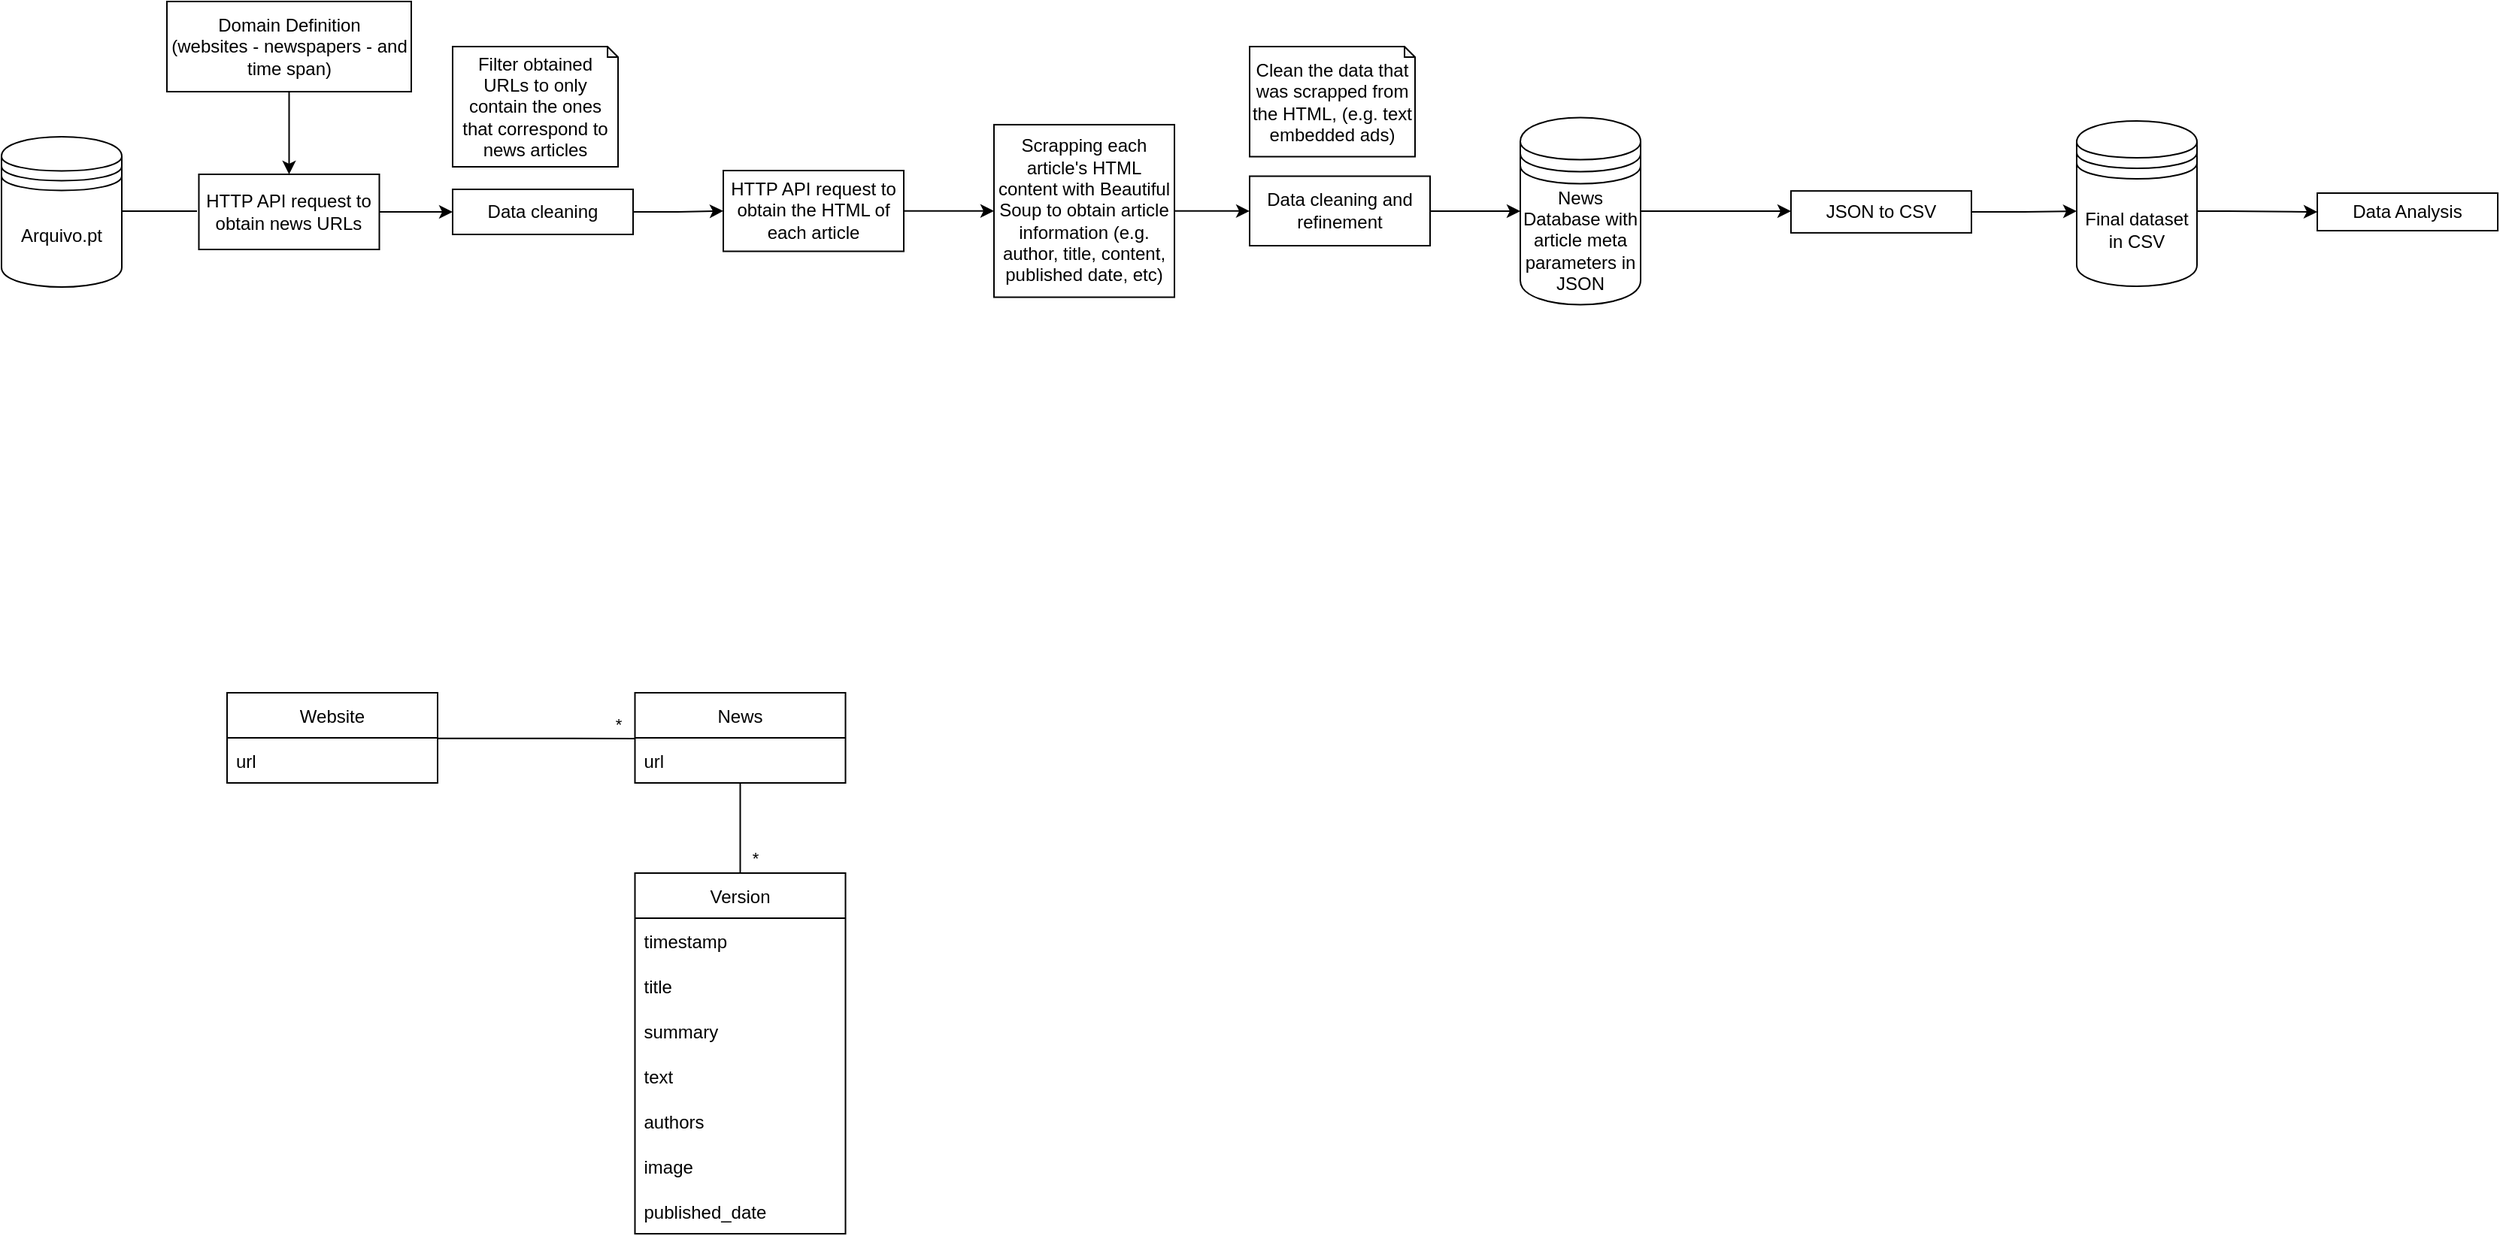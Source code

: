 <mxfile version="15.7.0" type="github">
  <diagram id="SWPLuQD_uAmGsCWUyiwx" name="Page-1">
    <mxGraphModel dx="1881" dy="611" grid="1" gridSize="10" guides="1" tooltips="1" connect="1" arrows="1" fold="1" page="1" pageScale="1" pageWidth="827" pageHeight="1169" math="0" shadow="0">
      <root>
        <mxCell id="0" />
        <mxCell id="1" parent="0" />
        <mxCell id="3FM2HRUyS4M1R4F6BxjH-5" style="edgeStyle=orthogonalEdgeStyle;rounded=0;orthogonalLoop=1;jettySize=auto;html=1;fontColor=default;startArrow=none;strokeColor=default;labelBackgroundColor=default;endArrow=classic;endFill=1;" parent="1" source="zDQDlWeWseVo2ebbtp9s-18" target="zDQDlWeWseVo2ebbtp9s-20" edge="1">
          <mxGeometry relative="1" as="geometry">
            <mxPoint x="420" y="159.31" as="sourcePoint" />
            <mxPoint x="480" y="159.31" as="targetPoint" />
          </mxGeometry>
        </mxCell>
        <mxCell id="3FM2HRUyS4M1R4F6BxjH-7" value="" style="edgeStyle=orthogonalEdgeStyle;rounded=0;orthogonalLoop=1;jettySize=auto;html=1;entryX=0;entryY=0.5;entryDx=0;entryDy=0;fontColor=default;endArrow=none;" parent="1" edge="1">
          <mxGeometry relative="1" as="geometry">
            <mxPoint x="60" y="239.5" as="sourcePoint" />
            <mxPoint x="110" y="239.5" as="targetPoint" />
          </mxGeometry>
        </mxCell>
        <mxCell id="3FM2HRUyS4M1R4F6BxjH-17" style="edgeStyle=orthogonalEdgeStyle;rounded=0;orthogonalLoop=1;jettySize=auto;html=1;labelBackgroundColor=default;fontColor=default;strokeColor=default;entryX=0.5;entryY=0;entryDx=0;entryDy=0;" parent="1" source="3FM2HRUyS4M1R4F6BxjH-10" target="3FM2HRUyS4M1R4F6BxjH-12" edge="1">
          <mxGeometry relative="1" as="geometry">
            <mxPoint x="171.25" y="220" as="targetPoint" />
          </mxGeometry>
        </mxCell>
        <mxCell id="3FM2HRUyS4M1R4F6BxjH-10" value="Domain Definition&lt;br&gt;(websites - newspapers - and time span)" style="rounded=0;whiteSpace=wrap;html=1;fontColor=default;strokeColor=default;fillColor=default;" parent="1" vertex="1">
          <mxGeometry x="90" y="100" width="162.5" height="60" as="geometry" />
        </mxCell>
        <mxCell id="3FM2HRUyS4M1R4F6BxjH-12" value="&lt;span&gt;HTTP API request to obtain news URLs&lt;/span&gt;" style="rounded=0;whiteSpace=wrap;html=1;fontColor=default;strokeColor=default;fillColor=default;" parent="1" vertex="1">
          <mxGeometry x="111.25" y="215" width="120" height="50" as="geometry" />
        </mxCell>
        <mxCell id="3FM2HRUyS4M1R4F6BxjH-13" value="Arquivo.pt" style="shape=datastore;whiteSpace=wrap;html=1;fontColor=default;strokeColor=default;fillColor=default;" parent="1" vertex="1">
          <mxGeometry x="-20" y="190" width="80" height="100" as="geometry" />
        </mxCell>
        <mxCell id="3FM2HRUyS4M1R4F6BxjH-15" style="edgeStyle=orthogonalEdgeStyle;rounded=0;orthogonalLoop=1;jettySize=auto;html=1;labelBackgroundColor=default;fontColor=default;strokeColor=default;endArrow=classic;endFill=1;entryX=0;entryY=0.5;entryDx=0;entryDy=0;" parent="1" source="zDQDlWeWseVo2ebbtp9s-20" edge="1" target="3FM2HRUyS4M1R4F6BxjH-16">
          <mxGeometry relative="1" as="geometry">
            <mxPoint x="620" y="240" as="targetPoint" />
            <Array as="points" />
            <mxPoint x="550" y="360" as="sourcePoint" />
          </mxGeometry>
        </mxCell>
        <mxCell id="3FM2HRUyS4M1R4F6BxjH-19" style="edgeStyle=orthogonalEdgeStyle;rounded=0;orthogonalLoop=1;jettySize=auto;html=1;labelBackgroundColor=default;fontColor=default;strokeColor=default;endArrow=classic;endFill=1;" parent="1" source="3FM2HRUyS4M1R4F6BxjH-16" target="zDQDlWeWseVo2ebbtp9s-21" edge="1">
          <mxGeometry relative="1" as="geometry">
            <mxPoint x="730" y="100" as="targetPoint" />
          </mxGeometry>
        </mxCell>
        <mxCell id="3FM2HRUyS4M1R4F6BxjH-16" value="&lt;span&gt;Scrapping each article&#39;s HTML content with Beautiful Soup to obtain article information (e.g. author, title, content, published date, etc)&lt;/span&gt;" style="rounded=0;whiteSpace=wrap;html=1;fontColor=default;strokeColor=default;fillColor=default;" parent="1" vertex="1">
          <mxGeometry x="640" y="181.97" width="120" height="114.81" as="geometry" />
        </mxCell>
        <mxCell id="3FM2HRUyS4M1R4F6BxjH-21" style="edgeStyle=orthogonalEdgeStyle;rounded=0;orthogonalLoop=1;jettySize=auto;html=1;labelBackgroundColor=default;fontColor=default;strokeColor=default;endArrow=classic;endFill=1;" parent="1" source="3FM2HRUyS4M1R4F6BxjH-18" edge="1">
          <mxGeometry relative="1" as="geometry">
            <mxPoint x="1170" y="239.5" as="targetPoint" />
          </mxGeometry>
        </mxCell>
        <mxCell id="3FM2HRUyS4M1R4F6BxjH-18" value="News Database with article meta parameters in JSON" style="shape=datastore;whiteSpace=wrap;html=1;fontColor=default;strokeColor=default;fillColor=default;" parent="1" vertex="1">
          <mxGeometry x="990" y="177.25" width="80" height="124.5" as="geometry" />
        </mxCell>
        <mxCell id="3FM2HRUyS4M1R4F6BxjH-23" style="edgeStyle=orthogonalEdgeStyle;rounded=0;orthogonalLoop=1;jettySize=auto;html=1;labelBackgroundColor=default;fontColor=default;strokeColor=default;" parent="1" source="3FM2HRUyS4M1R4F6BxjH-22" edge="1">
          <mxGeometry relative="1" as="geometry">
            <mxPoint x="1360" y="239.5" as="targetPoint" />
          </mxGeometry>
        </mxCell>
        <mxCell id="3FM2HRUyS4M1R4F6BxjH-22" value="&lt;span&gt;JSON to CSV&lt;/span&gt;" style="rounded=0;whiteSpace=wrap;html=1;fontColor=default;strokeColor=default;fillColor=default;" parent="1" vertex="1">
          <mxGeometry x="1170" y="226.07" width="120" height="27.87" as="geometry" />
        </mxCell>
        <mxCell id="3FM2HRUyS4M1R4F6BxjH-29" style="edgeStyle=orthogonalEdgeStyle;rounded=0;orthogonalLoop=1;jettySize=auto;html=1;entryX=0;entryY=0.5;entryDx=0;entryDy=0;labelBackgroundColor=default;fontColor=default;strokeColor=default;" parent="1" source="3FM2HRUyS4M1R4F6BxjH-25" target="3FM2HRUyS4M1R4F6BxjH-28" edge="1">
          <mxGeometry relative="1" as="geometry">
            <Array as="points">
              <mxPoint x="1460" y="239.5" />
              <mxPoint x="1460" y="239.5" />
            </Array>
          </mxGeometry>
        </mxCell>
        <mxCell id="3FM2HRUyS4M1R4F6BxjH-25" value="Final dataset in CSV" style="shape=datastore;whiteSpace=wrap;html=1;fontColor=default;strokeColor=default;fillColor=default;" parent="1" vertex="1">
          <mxGeometry x="1360" y="179.5" width="80" height="110" as="geometry" />
        </mxCell>
        <mxCell id="3FM2HRUyS4M1R4F6BxjH-28" value="&lt;span&gt;Data Analysis&lt;/span&gt;" style="rounded=0;whiteSpace=wrap;html=1;fontColor=default;strokeColor=default;fillColor=default;" parent="1" vertex="1">
          <mxGeometry x="1520" y="227.5" width="120" height="25" as="geometry" />
        </mxCell>
        <mxCell id="XwUieqV6MBhT14_o7JyP-1" value="Website" style="swimlane;fontStyle=0;childLayout=stackLayout;horizontal=1;startSize=30;horizontalStack=0;resizeParent=1;resizeParentMax=0;resizeLast=0;collapsible=1;marginBottom=0;" parent="1" vertex="1">
          <mxGeometry x="130" y="560" width="140" height="60" as="geometry" />
        </mxCell>
        <mxCell id="XwUieqV6MBhT14_o7JyP-36" value="url" style="text;strokeColor=none;fillColor=none;align=left;verticalAlign=middle;spacingLeft=4;spacingRight=4;overflow=hidden;points=[[0,0.5],[1,0.5]];portConstraint=eastwest;rotatable=0;" parent="XwUieqV6MBhT14_o7JyP-1" vertex="1">
          <mxGeometry y="30" width="140" height="30" as="geometry" />
        </mxCell>
        <mxCell id="XwUieqV6MBhT14_o7JyP-10" value="News" style="swimlane;fontStyle=0;childLayout=stackLayout;horizontal=1;startSize=30;horizontalStack=0;resizeParent=1;resizeParentMax=0;resizeLast=0;collapsible=1;marginBottom=0;" parent="1" vertex="1">
          <mxGeometry x="401.25" y="560" width="140" height="60" as="geometry" />
        </mxCell>
        <mxCell id="XwUieqV6MBhT14_o7JyP-37" value="url" style="text;strokeColor=none;fillColor=none;align=left;verticalAlign=middle;spacingLeft=4;spacingRight=4;overflow=hidden;points=[[0,0.5],[1,0.5]];portConstraint=eastwest;rotatable=0;" parent="XwUieqV6MBhT14_o7JyP-10" vertex="1">
          <mxGeometry y="30" width="140" height="30" as="geometry" />
        </mxCell>
        <mxCell id="XwUieqV6MBhT14_o7JyP-14" value="Version" style="swimlane;fontStyle=0;childLayout=stackLayout;horizontal=1;startSize=30;horizontalStack=0;resizeParent=1;resizeParentMax=0;resizeLast=0;collapsible=1;marginBottom=0;" parent="1" vertex="1">
          <mxGeometry x="401.25" y="680" width="140" height="240" as="geometry" />
        </mxCell>
        <mxCell id="XwUieqV6MBhT14_o7JyP-15" value="timestamp" style="text;strokeColor=none;fillColor=none;align=left;verticalAlign=middle;spacingLeft=4;spacingRight=4;overflow=hidden;points=[[0,0.5],[1,0.5]];portConstraint=eastwest;rotatable=0;" parent="XwUieqV6MBhT14_o7JyP-14" vertex="1">
          <mxGeometry y="30" width="140" height="30" as="geometry" />
        </mxCell>
        <mxCell id="XwUieqV6MBhT14_o7JyP-39" value="title" style="text;strokeColor=none;fillColor=none;align=left;verticalAlign=middle;spacingLeft=4;spacingRight=4;overflow=hidden;points=[[0,0.5],[1,0.5]];portConstraint=eastwest;rotatable=0;" parent="XwUieqV6MBhT14_o7JyP-14" vertex="1">
          <mxGeometry y="60" width="140" height="30" as="geometry" />
        </mxCell>
        <mxCell id="XwUieqV6MBhT14_o7JyP-40" value="summary" style="text;strokeColor=none;fillColor=none;align=left;verticalAlign=middle;spacingLeft=4;spacingRight=4;overflow=hidden;points=[[0,0.5],[1,0.5]];portConstraint=eastwest;rotatable=0;" parent="XwUieqV6MBhT14_o7JyP-14" vertex="1">
          <mxGeometry y="90" width="140" height="30" as="geometry" />
        </mxCell>
        <mxCell id="XwUieqV6MBhT14_o7JyP-42" value="text" style="text;strokeColor=none;fillColor=none;align=left;verticalAlign=middle;spacingLeft=4;spacingRight=4;overflow=hidden;points=[[0,0.5],[1,0.5]];portConstraint=eastwest;rotatable=0;" parent="XwUieqV6MBhT14_o7JyP-14" vertex="1">
          <mxGeometry y="120" width="140" height="30" as="geometry" />
        </mxCell>
        <mxCell id="XwUieqV6MBhT14_o7JyP-41" value="authors" style="text;strokeColor=none;fillColor=none;align=left;verticalAlign=middle;spacingLeft=4;spacingRight=4;overflow=hidden;points=[[0,0.5],[1,0.5]];portConstraint=eastwest;rotatable=0;" parent="XwUieqV6MBhT14_o7JyP-14" vertex="1">
          <mxGeometry y="150" width="140" height="30" as="geometry" />
        </mxCell>
        <mxCell id="XwUieqV6MBhT14_o7JyP-43" value="image" style="text;strokeColor=none;fillColor=none;align=left;verticalAlign=middle;spacingLeft=4;spacingRight=4;overflow=hidden;points=[[0,0.5],[1,0.5]];portConstraint=eastwest;rotatable=0;" parent="XwUieqV6MBhT14_o7JyP-14" vertex="1">
          <mxGeometry y="180" width="140" height="30" as="geometry" />
        </mxCell>
        <mxCell id="XwUieqV6MBhT14_o7JyP-44" value="published_date" style="text;strokeColor=none;fillColor=none;align=left;verticalAlign=middle;spacingLeft=4;spacingRight=4;overflow=hidden;points=[[0,0.5],[1,0.5]];portConstraint=eastwest;rotatable=0;" parent="XwUieqV6MBhT14_o7JyP-14" vertex="1">
          <mxGeometry y="210" width="140" height="30" as="geometry" />
        </mxCell>
        <mxCell id="XwUieqV6MBhT14_o7JyP-29" value="" style="endArrow=none;html=1;rounded=0;" parent="1" source="XwUieqV6MBhT14_o7JyP-14" target="XwUieqV6MBhT14_o7JyP-10" edge="1">
          <mxGeometry width="50" height="50" relative="1" as="geometry">
            <mxPoint x="680" y="590" as="sourcePoint" />
            <mxPoint x="540" y="590" as="targetPoint" />
          </mxGeometry>
        </mxCell>
        <mxCell id="XwUieqV6MBhT14_o7JyP-35" value="*" style="edgeLabel;html=1;align=center;verticalAlign=middle;resizable=0;points=[];" parent="XwUieqV6MBhT14_o7JyP-29" vertex="1" connectable="0">
          <mxGeometry x="-0.496" y="1" relative="1" as="geometry">
            <mxPoint x="10" y="5" as="offset" />
          </mxGeometry>
        </mxCell>
        <mxCell id="XwUieqV6MBhT14_o7JyP-33" value="" style="endArrow=none;html=1;rounded=0;exitX=1;exitY=0.011;exitDx=0;exitDy=0;entryX=0.001;entryY=0.015;entryDx=0;entryDy=0;entryPerimeter=0;exitPerimeter=0;" parent="1" source="XwUieqV6MBhT14_o7JyP-36" target="XwUieqV6MBhT14_o7JyP-37" edge="1">
          <mxGeometry width="50" height="50" relative="1" as="geometry">
            <mxPoint x="324" y="680" as="sourcePoint" />
            <mxPoint x="414" y="680" as="targetPoint" />
          </mxGeometry>
        </mxCell>
        <mxCell id="XwUieqV6MBhT14_o7JyP-34" value="*" style="edgeLabel;html=1;align=center;verticalAlign=middle;resizable=0;points=[];" parent="XwUieqV6MBhT14_o7JyP-33" vertex="1" connectable="0">
          <mxGeometry x="0.2" relative="1" as="geometry">
            <mxPoint x="41" y="-10" as="offset" />
          </mxGeometry>
        </mxCell>
        <mxCell id="zDQDlWeWseVo2ebbtp9s-18" value="Data cleaning" style="rounded=0;whiteSpace=wrap;html=1;fontColor=default;strokeColor=default;fillColor=default;" parent="1" vertex="1">
          <mxGeometry x="280" y="225" width="120" height="30" as="geometry" />
        </mxCell>
        <mxCell id="zDQDlWeWseVo2ebbtp9s-19" value="" style="edgeStyle=orthogonalEdgeStyle;rounded=0;orthogonalLoop=1;jettySize=auto;html=1;fontColor=default;endArrow=classic;endFill=1;" parent="1" source="3FM2HRUyS4M1R4F6BxjH-12" target="zDQDlWeWseVo2ebbtp9s-18" edge="1">
          <mxGeometry relative="1" as="geometry">
            <mxPoint x="70" y="249.5" as="sourcePoint" />
            <mxPoint x="120" y="249.5" as="targetPoint" />
          </mxGeometry>
        </mxCell>
        <mxCell id="zDQDlWeWseVo2ebbtp9s-20" value="HTTP API request to obtain the HTML of each article" style="rounded=0;whiteSpace=wrap;html=1;fontColor=default;strokeColor=default;fillColor=default;" parent="1" vertex="1">
          <mxGeometry x="460" y="212.5" width="120" height="53.75" as="geometry" />
        </mxCell>
        <mxCell id="zDQDlWeWseVo2ebbtp9s-21" value="&lt;span&gt;Data cleaning and refinement&lt;/span&gt;" style="rounded=0;whiteSpace=wrap;html=1;fontColor=default;strokeColor=default;fillColor=default;" parent="1" vertex="1">
          <mxGeometry x="810" y="216.25" width="120" height="46.25" as="geometry" />
        </mxCell>
        <mxCell id="zDQDlWeWseVo2ebbtp9s-22" style="edgeStyle=orthogonalEdgeStyle;rounded=0;orthogonalLoop=1;jettySize=auto;html=1;labelBackgroundColor=default;fontColor=default;strokeColor=default;endArrow=classic;endFill=1;" parent="1" source="zDQDlWeWseVo2ebbtp9s-21" target="3FM2HRUyS4M1R4F6BxjH-18" edge="1">
          <mxGeometry relative="1" as="geometry">
            <mxPoint x="750" y="250" as="sourcePoint" />
            <mxPoint x="820" y="250" as="targetPoint" />
          </mxGeometry>
        </mxCell>
        <mxCell id="7BgZhVBEtn2NX_L8S_cX-1" value="&lt;span&gt;Filter obtained URLs to only contain the ones that correspond to news articles&lt;/span&gt;" style="shape=note;whiteSpace=wrap;html=1;backgroundOutline=1;darkOpacity=0.05;size=7;" vertex="1" parent="1">
          <mxGeometry x="280" y="130" width="110" height="80" as="geometry" />
        </mxCell>
        <mxCell id="7BgZhVBEtn2NX_L8S_cX-2" value="Clean the data that was scrapped from the HTML, (e.g. text embedded ads)" style="shape=note;whiteSpace=wrap;html=1;backgroundOutline=1;darkOpacity=0.05;size=7;" vertex="1" parent="1">
          <mxGeometry x="810" y="130" width="110" height="73.25" as="geometry" />
        </mxCell>
      </root>
    </mxGraphModel>
  </diagram>
</mxfile>
